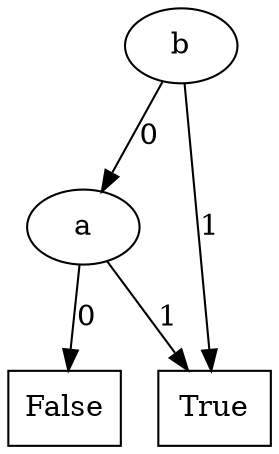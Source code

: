 digraph BDD {
node[shape=oval];
3[label="b"];
2[label="a"];
node[shape=rectangle];
0[label=False];
node[shape=oval];

2->0[label=0];
node[shape=rectangle];
1[label=True];
node[shape=oval];

2->1[label=1];

3->2[label=0];
node[shape=rectangle];
1[label=True];
node[shape=oval];

3->1[label=1];

}
